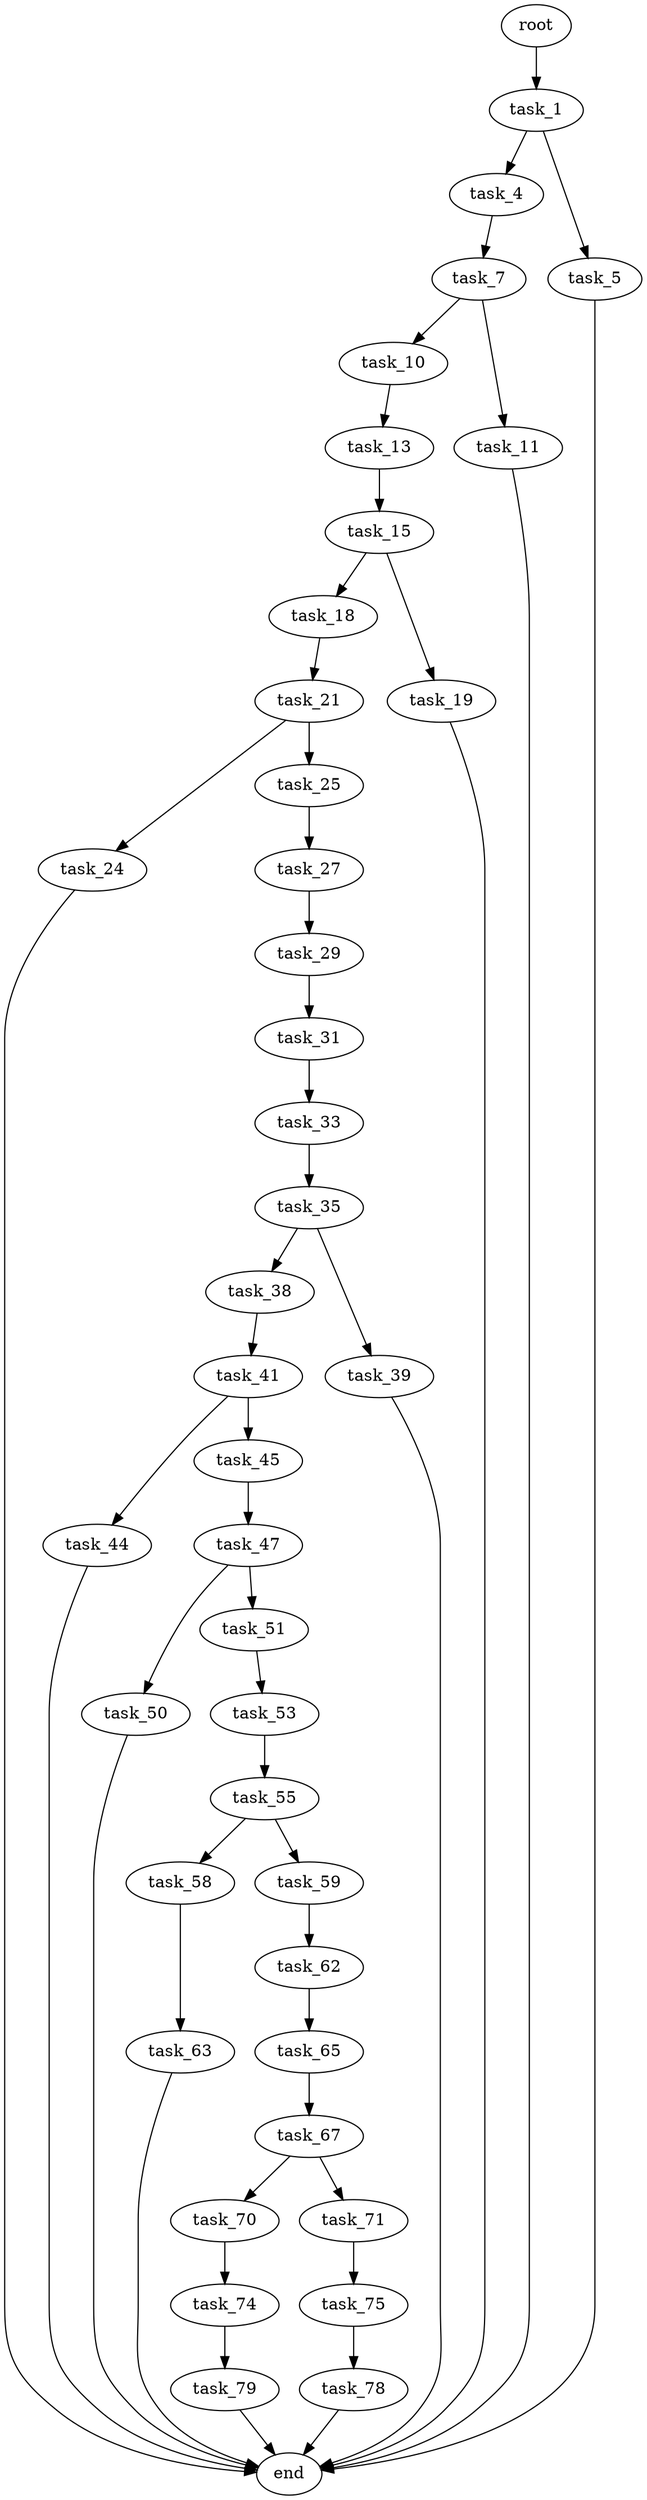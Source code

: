 digraph G {
  root [size="0.000000"];
  task_1 [size="231335056467.000000"];
  task_4 [size="22191624548.000000"];
  task_5 [size="549755813888.000000"];
  task_7 [size="782757789696.000000"];
  end [size="0.000000"];
  task_10 [size="28991029248.000000"];
  task_11 [size="2669933992.000000"];
  task_13 [size="134217728000.000000"];
  task_15 [size="1379406169857.000000"];
  task_18 [size="231928233984.000000"];
  task_19 [size="23150171544.000000"];
  task_21 [size="41571125721.000000"];
  task_24 [size="16652459562.000000"];
  task_25 [size="6286993006.000000"];
  task_27 [size="782757789696.000000"];
  task_29 [size="1073741824000.000000"];
  task_31 [size="714036253580.000000"];
  task_33 [size="10541985657.000000"];
  task_35 [size="7259402272.000000"];
  task_38 [size="1592586175.000000"];
  task_39 [size="1146512372.000000"];
  task_41 [size="134217728000.000000"];
  task_44 [size="236288847542.000000"];
  task_45 [size="1123685116431.000000"];
  task_47 [size="16325925630.000000"];
  task_50 [size="129626619048.000000"];
  task_51 [size="231336333752.000000"];
  task_53 [size="1407657237406.000000"];
  task_55 [size="1073741824000.000000"];
  task_58 [size="3057781707.000000"];
  task_59 [size="133373505096.000000"];
  task_63 [size="218706375251.000000"];
  task_62 [size="2041779076.000000"];
  task_65 [size="563596541058.000000"];
  task_67 [size="368293445632.000000"];
  task_70 [size="28991029248.000000"];
  task_71 [size="192974599607.000000"];
  task_74 [size="549755813888.000000"];
  task_75 [size="549755813888.000000"];
  task_79 [size="38476281234.000000"];
  task_78 [size="28991029248.000000"];

  root -> task_1 [size="1.000000"];
  task_1 -> task_4 [size="301989888.000000"];
  task_1 -> task_5 [size="301989888.000000"];
  task_4 -> task_7 [size="679477248.000000"];
  task_5 -> end [size="1.000000"];
  task_7 -> task_10 [size="679477248.000000"];
  task_7 -> task_11 [size="679477248.000000"];
  task_10 -> task_13 [size="75497472.000000"];
  task_11 -> end [size="1.000000"];
  task_13 -> task_15 [size="209715200.000000"];
  task_15 -> task_18 [size="838860800.000000"];
  task_15 -> task_19 [size="838860800.000000"];
  task_18 -> task_21 [size="301989888.000000"];
  task_19 -> end [size="1.000000"];
  task_21 -> task_24 [size="75497472.000000"];
  task_21 -> task_25 [size="75497472.000000"];
  task_24 -> end [size="1.000000"];
  task_25 -> task_27 [size="301989888.000000"];
  task_27 -> task_29 [size="679477248.000000"];
  task_29 -> task_31 [size="838860800.000000"];
  task_31 -> task_33 [size="536870912.000000"];
  task_33 -> task_35 [size="209715200.000000"];
  task_35 -> task_38 [size="209715200.000000"];
  task_35 -> task_39 [size="209715200.000000"];
  task_38 -> task_41 [size="33554432.000000"];
  task_39 -> end [size="1.000000"];
  task_41 -> task_44 [size="209715200.000000"];
  task_41 -> task_45 [size="209715200.000000"];
  task_44 -> end [size="1.000000"];
  task_45 -> task_47 [size="838860800.000000"];
  task_47 -> task_50 [size="301989888.000000"];
  task_47 -> task_51 [size="301989888.000000"];
  task_50 -> end [size="1.000000"];
  task_51 -> task_53 [size="301989888.000000"];
  task_53 -> task_55 [size="838860800.000000"];
  task_55 -> task_58 [size="838860800.000000"];
  task_55 -> task_59 [size="838860800.000000"];
  task_58 -> task_63 [size="75497472.000000"];
  task_59 -> task_62 [size="536870912.000000"];
  task_63 -> end [size="1.000000"];
  task_62 -> task_65 [size="33554432.000000"];
  task_65 -> task_67 [size="411041792.000000"];
  task_67 -> task_70 [size="411041792.000000"];
  task_67 -> task_71 [size="411041792.000000"];
  task_70 -> task_74 [size="75497472.000000"];
  task_71 -> task_75 [size="209715200.000000"];
  task_74 -> task_79 [size="536870912.000000"];
  task_75 -> task_78 [size="536870912.000000"];
  task_79 -> end [size="1.000000"];
  task_78 -> end [size="1.000000"];
}
